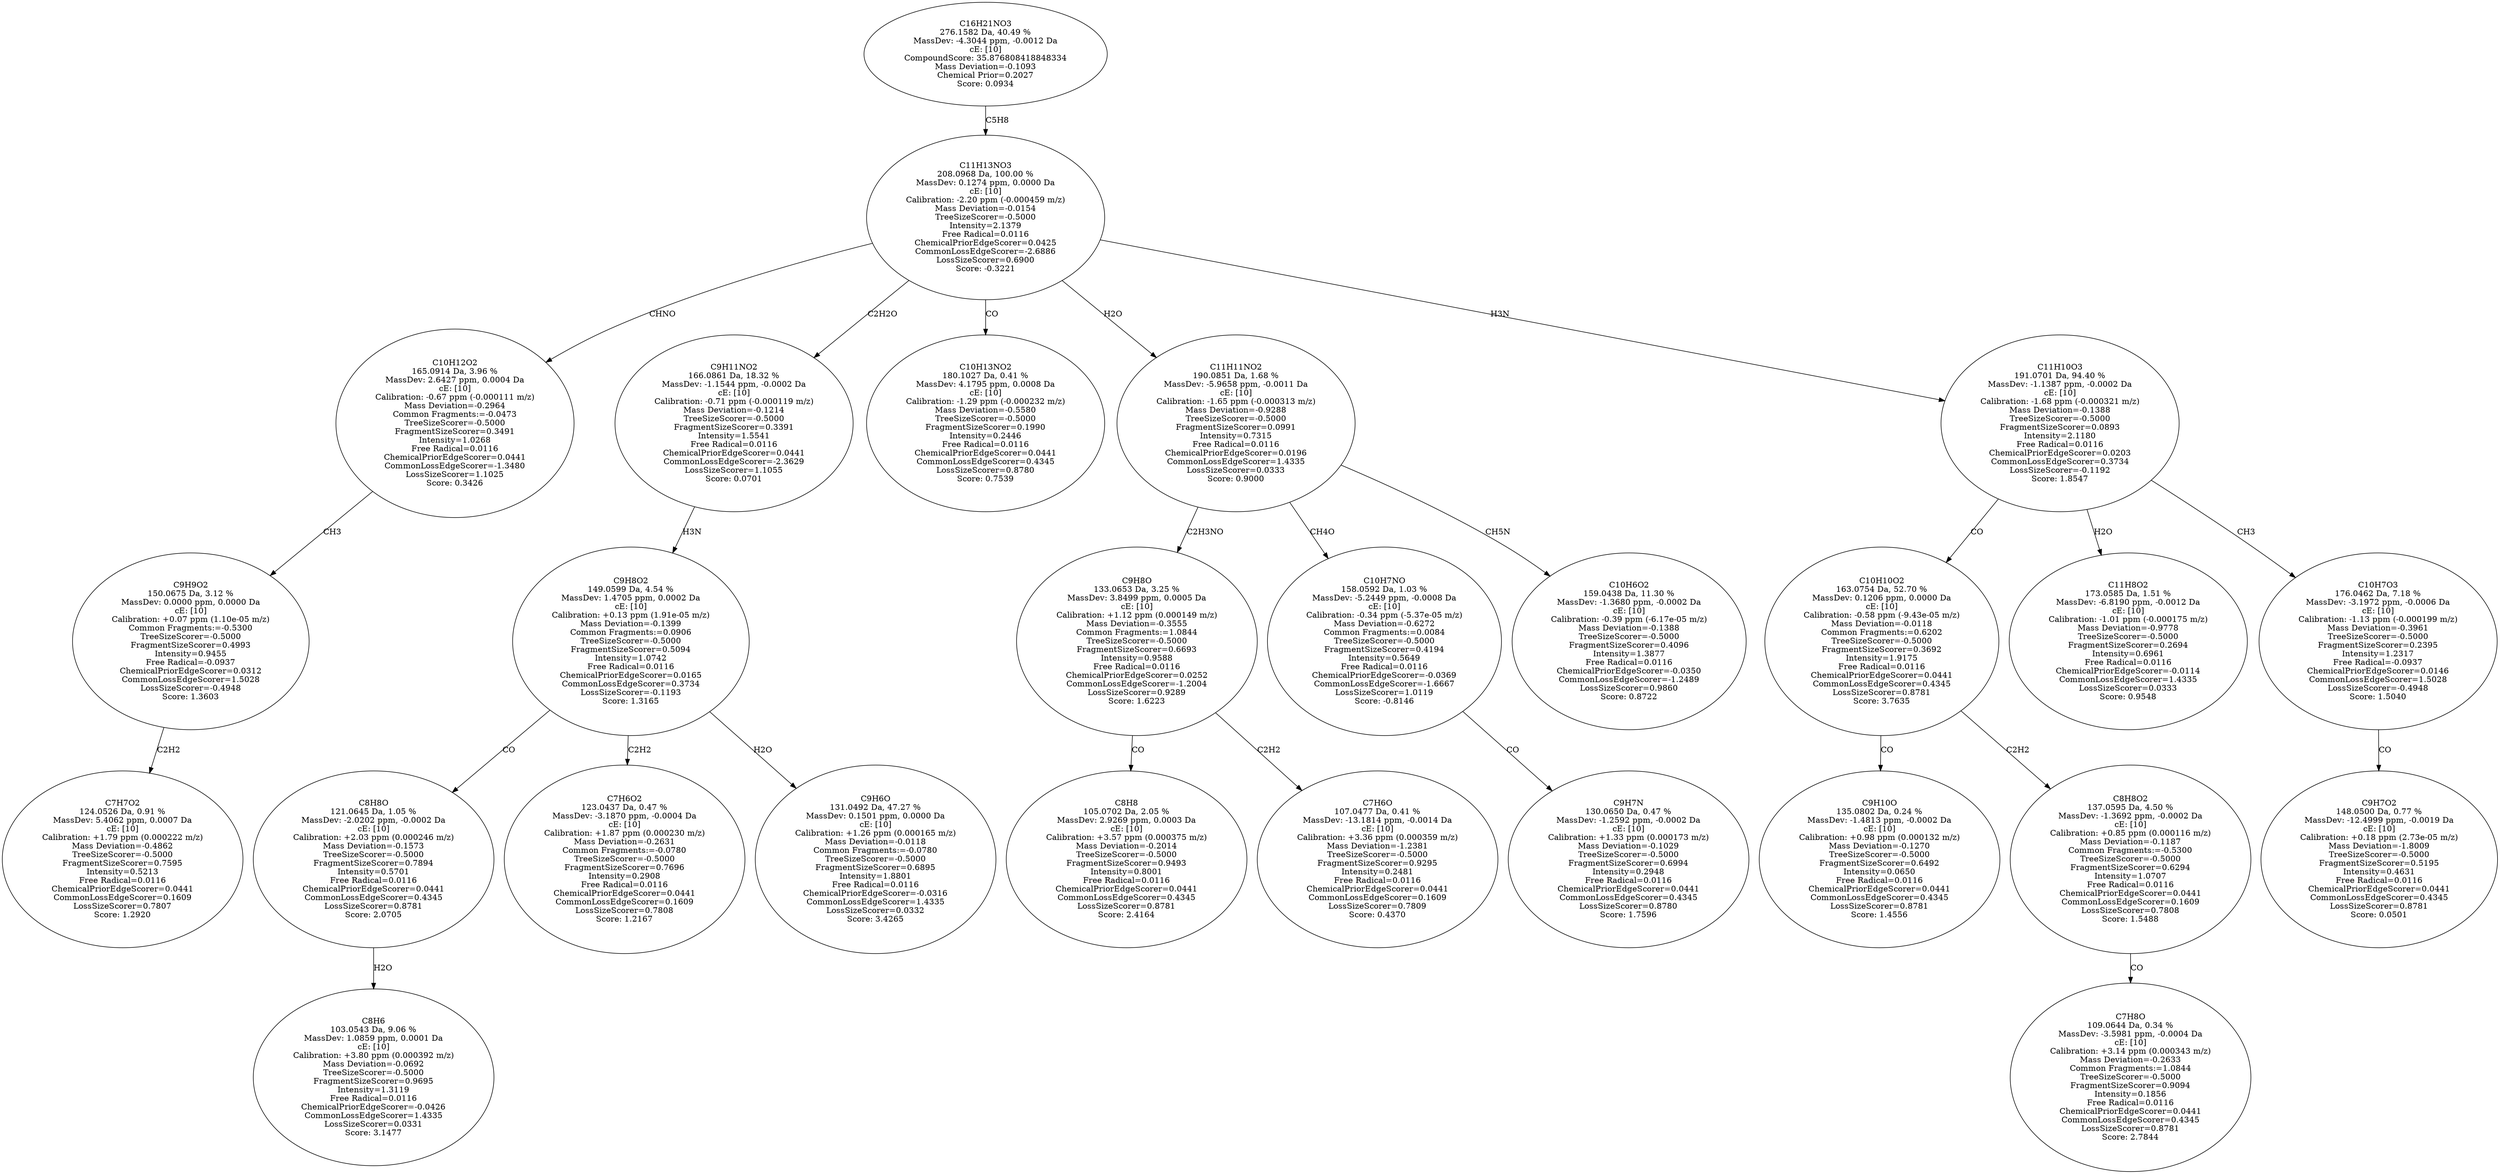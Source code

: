 strict digraph {
v1 [label="C7H7O2\n124.0526 Da, 0.91 %\nMassDev: 5.4062 ppm, 0.0007 Da\ncE: [10]\nCalibration: +1.79 ppm (0.000222 m/z)\nMass Deviation=-0.4862\nTreeSizeScorer=-0.5000\nFragmentSizeScorer=0.7595\nIntensity=0.5213\nFree Radical=0.0116\nChemicalPriorEdgeScorer=0.0441\nCommonLossEdgeScorer=0.1609\nLossSizeScorer=0.7807\nScore: 1.2920"];
v2 [label="C9H9O2\n150.0675 Da, 3.12 %\nMassDev: 0.0000 ppm, 0.0000 Da\ncE: [10]\nCalibration: +0.07 ppm (1.10e-05 m/z)\nCommon Fragments:=-0.5300\nTreeSizeScorer=-0.5000\nFragmentSizeScorer=0.4993\nIntensity=0.9455\nFree Radical=-0.0937\nChemicalPriorEdgeScorer=0.0312\nCommonLossEdgeScorer=1.5028\nLossSizeScorer=-0.4948\nScore: 1.3603"];
v3 [label="C10H12O2\n165.0914 Da, 3.96 %\nMassDev: 2.6427 ppm, 0.0004 Da\ncE: [10]\nCalibration: -0.67 ppm (-0.000111 m/z)\nMass Deviation=-0.2964\nCommon Fragments:=-0.0473\nTreeSizeScorer=-0.5000\nFragmentSizeScorer=0.3491\nIntensity=1.0268\nFree Radical=0.0116\nChemicalPriorEdgeScorer=0.0441\nCommonLossEdgeScorer=-1.3480\nLossSizeScorer=1.1025\nScore: 0.3426"];
v4 [label="C8H6\n103.0543 Da, 9.06 %\nMassDev: 1.0859 ppm, 0.0001 Da\ncE: [10]\nCalibration: +3.80 ppm (0.000392 m/z)\nMass Deviation=-0.0692\nTreeSizeScorer=-0.5000\nFragmentSizeScorer=0.9695\nIntensity=1.3119\nFree Radical=0.0116\nChemicalPriorEdgeScorer=-0.0426\nCommonLossEdgeScorer=1.4335\nLossSizeScorer=0.0331\nScore: 3.1477"];
v5 [label="C8H8O\n121.0645 Da, 1.05 %\nMassDev: -2.0202 ppm, -0.0002 Da\ncE: [10]\nCalibration: +2.03 ppm (0.000246 m/z)\nMass Deviation=-0.1573\nTreeSizeScorer=-0.5000\nFragmentSizeScorer=0.7894\nIntensity=0.5701\nFree Radical=0.0116\nChemicalPriorEdgeScorer=0.0441\nCommonLossEdgeScorer=0.4345\nLossSizeScorer=0.8781\nScore: 2.0705"];
v6 [label="C7H6O2\n123.0437 Da, 0.47 %\nMassDev: -3.1870 ppm, -0.0004 Da\ncE: [10]\nCalibration: +1.87 ppm (0.000230 m/z)\nMass Deviation=-0.2631\nCommon Fragments:=-0.0780\nTreeSizeScorer=-0.5000\nFragmentSizeScorer=0.7696\nIntensity=0.2908\nFree Radical=0.0116\nChemicalPriorEdgeScorer=0.0441\nCommonLossEdgeScorer=0.1609\nLossSizeScorer=0.7808\nScore: 1.2167"];
v7 [label="C9H6O\n131.0492 Da, 47.27 %\nMassDev: 0.1501 ppm, 0.0000 Da\ncE: [10]\nCalibration: +1.26 ppm (0.000165 m/z)\nMass Deviation=-0.0118\nCommon Fragments:=-0.0780\nTreeSizeScorer=-0.5000\nFragmentSizeScorer=0.6895\nIntensity=1.8801\nFree Radical=0.0116\nChemicalPriorEdgeScorer=-0.0316\nCommonLossEdgeScorer=1.4335\nLossSizeScorer=0.0332\nScore: 3.4265"];
v8 [label="C9H8O2\n149.0599 Da, 4.54 %\nMassDev: 1.4705 ppm, 0.0002 Da\ncE: [10]\nCalibration: +0.13 ppm (1.91e-05 m/z)\nMass Deviation=-0.1399\nCommon Fragments:=0.0906\nTreeSizeScorer=-0.5000\nFragmentSizeScorer=0.5094\nIntensity=1.0742\nFree Radical=0.0116\nChemicalPriorEdgeScorer=0.0165\nCommonLossEdgeScorer=0.3734\nLossSizeScorer=-0.1193\nScore: 1.3165"];
v9 [label="C9H11NO2\n166.0861 Da, 18.32 %\nMassDev: -1.1544 ppm, -0.0002 Da\ncE: [10]\nCalibration: -0.71 ppm (-0.000119 m/z)\nMass Deviation=-0.1214\nTreeSizeScorer=-0.5000\nFragmentSizeScorer=0.3391\nIntensity=1.5541\nFree Radical=0.0116\nChemicalPriorEdgeScorer=0.0441\nCommonLossEdgeScorer=-2.3629\nLossSizeScorer=1.1055\nScore: 0.0701"];
v10 [label="C10H13NO2\n180.1027 Da, 0.41 %\nMassDev: 4.1795 ppm, 0.0008 Da\ncE: [10]\nCalibration: -1.29 ppm (-0.000232 m/z)\nMass Deviation=-0.5580\nTreeSizeScorer=-0.5000\nFragmentSizeScorer=0.1990\nIntensity=0.2446\nFree Radical=0.0116\nChemicalPriorEdgeScorer=0.0441\nCommonLossEdgeScorer=0.4345\nLossSizeScorer=0.8780\nScore: 0.7539"];
v11 [label="C8H8\n105.0702 Da, 2.05 %\nMassDev: 2.9269 ppm, 0.0003 Da\ncE: [10]\nCalibration: +3.57 ppm (0.000375 m/z)\nMass Deviation=-0.2014\nTreeSizeScorer=-0.5000\nFragmentSizeScorer=0.9493\nIntensity=0.8001\nFree Radical=0.0116\nChemicalPriorEdgeScorer=0.0441\nCommonLossEdgeScorer=0.4345\nLossSizeScorer=0.8781\nScore: 2.4164"];
v12 [label="C7H6O\n107.0477 Da, 0.41 %\nMassDev: -13.1814 ppm, -0.0014 Da\ncE: [10]\nCalibration: +3.36 ppm (0.000359 m/z)\nMass Deviation=-1.2381\nTreeSizeScorer=-0.5000\nFragmentSizeScorer=0.9295\nIntensity=0.2481\nFree Radical=0.0116\nChemicalPriorEdgeScorer=0.0441\nCommonLossEdgeScorer=0.1609\nLossSizeScorer=0.7809\nScore: 0.4370"];
v13 [label="C9H8O\n133.0653 Da, 3.25 %\nMassDev: 3.8499 ppm, 0.0005 Da\ncE: [10]\nCalibration: +1.12 ppm (0.000149 m/z)\nMass Deviation=-0.3555\nCommon Fragments:=1.0844\nTreeSizeScorer=-0.5000\nFragmentSizeScorer=0.6693\nIntensity=0.9588\nFree Radical=0.0116\nChemicalPriorEdgeScorer=0.0252\nCommonLossEdgeScorer=-1.2004\nLossSizeScorer=0.9289\nScore: 1.6223"];
v14 [label="C9H7N\n130.0650 Da, 0.47 %\nMassDev: -1.2592 ppm, -0.0002 Da\ncE: [10]\nCalibration: +1.33 ppm (0.000173 m/z)\nMass Deviation=-0.1029\nTreeSizeScorer=-0.5000\nFragmentSizeScorer=0.6994\nIntensity=0.2948\nFree Radical=0.0116\nChemicalPriorEdgeScorer=0.0441\nCommonLossEdgeScorer=0.4345\nLossSizeScorer=0.8780\nScore: 1.7596"];
v15 [label="C10H7NO\n158.0592 Da, 1.03 %\nMassDev: -5.2449 ppm, -0.0008 Da\ncE: [10]\nCalibration: -0.34 ppm (-5.37e-05 m/z)\nMass Deviation=-0.6272\nCommon Fragments:=0.0084\nTreeSizeScorer=-0.5000\nFragmentSizeScorer=0.4194\nIntensity=0.5649\nFree Radical=0.0116\nChemicalPriorEdgeScorer=-0.0369\nCommonLossEdgeScorer=-1.6667\nLossSizeScorer=1.0119\nScore: -0.8146"];
v16 [label="C10H6O2\n159.0438 Da, 11.30 %\nMassDev: -1.3680 ppm, -0.0002 Da\ncE: [10]\nCalibration: -0.39 ppm (-6.17e-05 m/z)\nMass Deviation=-0.1388\nTreeSizeScorer=-0.5000\nFragmentSizeScorer=0.4096\nIntensity=1.3877\nFree Radical=0.0116\nChemicalPriorEdgeScorer=-0.0350\nCommonLossEdgeScorer=-1.2489\nLossSizeScorer=0.9860\nScore: 0.8722"];
v17 [label="C11H11NO2\n190.0851 Da, 1.68 %\nMassDev: -5.9658 ppm, -0.0011 Da\ncE: [10]\nCalibration: -1.65 ppm (-0.000313 m/z)\nMass Deviation=-0.9288\nTreeSizeScorer=-0.5000\nFragmentSizeScorer=0.0991\nIntensity=0.7315\nFree Radical=0.0116\nChemicalPriorEdgeScorer=0.0196\nCommonLossEdgeScorer=1.4335\nLossSizeScorer=0.0333\nScore: 0.9000"];
v18 [label="C9H10O\n135.0802 Da, 0.24 %\nMassDev: -1.4813 ppm, -0.0002 Da\ncE: [10]\nCalibration: +0.98 ppm (0.000132 m/z)\nMass Deviation=-0.1270\nTreeSizeScorer=-0.5000\nFragmentSizeScorer=0.6492\nIntensity=0.0650\nFree Radical=0.0116\nChemicalPriorEdgeScorer=0.0441\nCommonLossEdgeScorer=0.4345\nLossSizeScorer=0.8781\nScore: 1.4556"];
v19 [label="C7H8O\n109.0644 Da, 0.34 %\nMassDev: -3.5981 ppm, -0.0004 Da\ncE: [10]\nCalibration: +3.14 ppm (0.000343 m/z)\nMass Deviation=-0.2633\nCommon Fragments:=1.0844\nTreeSizeScorer=-0.5000\nFragmentSizeScorer=0.9094\nIntensity=0.1856\nFree Radical=0.0116\nChemicalPriorEdgeScorer=0.0441\nCommonLossEdgeScorer=0.4345\nLossSizeScorer=0.8781\nScore: 2.7844"];
v20 [label="C8H8O2\n137.0595 Da, 4.50 %\nMassDev: -1.3692 ppm, -0.0002 Da\ncE: [10]\nCalibration: +0.85 ppm (0.000116 m/z)\nMass Deviation=-0.1187\nCommon Fragments:=-0.5300\nTreeSizeScorer=-0.5000\nFragmentSizeScorer=0.6294\nIntensity=1.0707\nFree Radical=0.0116\nChemicalPriorEdgeScorer=0.0441\nCommonLossEdgeScorer=0.1609\nLossSizeScorer=0.7808\nScore: 1.5488"];
v21 [label="C10H10O2\n163.0754 Da, 52.70 %\nMassDev: 0.1206 ppm, 0.0000 Da\ncE: [10]\nCalibration: -0.58 ppm (-9.43e-05 m/z)\nMass Deviation=-0.0118\nCommon Fragments:=0.6202\nTreeSizeScorer=-0.5000\nFragmentSizeScorer=0.3692\nIntensity=1.9175\nFree Radical=0.0116\nChemicalPriorEdgeScorer=0.0441\nCommonLossEdgeScorer=0.4345\nLossSizeScorer=0.8781\nScore: 3.7635"];
v22 [label="C11H8O2\n173.0585 Da, 1.51 %\nMassDev: -6.8190 ppm, -0.0012 Da\ncE: [10]\nCalibration: -1.01 ppm (-0.000175 m/z)\nMass Deviation=-0.9778\nTreeSizeScorer=-0.5000\nFragmentSizeScorer=0.2694\nIntensity=0.6961\nFree Radical=0.0116\nChemicalPriorEdgeScorer=-0.0114\nCommonLossEdgeScorer=1.4335\nLossSizeScorer=0.0333\nScore: 0.9548"];
v23 [label="C9H7O2\n148.0500 Da, 0.77 %\nMassDev: -12.4999 ppm, -0.0019 Da\ncE: [10]\nCalibration: +0.18 ppm (2.73e-05 m/z)\nMass Deviation=-1.8009\nTreeSizeScorer=-0.5000\nFragmentSizeScorer=0.5195\nIntensity=0.4631\nFree Radical=0.0116\nChemicalPriorEdgeScorer=0.0441\nCommonLossEdgeScorer=0.4345\nLossSizeScorer=0.8781\nScore: 0.0501"];
v24 [label="C10H7O3\n176.0462 Da, 7.18 %\nMassDev: -3.1972 ppm, -0.0006 Da\ncE: [10]\nCalibration: -1.13 ppm (-0.000199 m/z)\nMass Deviation=-0.3961\nTreeSizeScorer=-0.5000\nFragmentSizeScorer=0.2395\nIntensity=1.2317\nFree Radical=-0.0937\nChemicalPriorEdgeScorer=0.0146\nCommonLossEdgeScorer=1.5028\nLossSizeScorer=-0.4948\nScore: 1.5040"];
v25 [label="C11H10O3\n191.0701 Da, 94.40 %\nMassDev: -1.1387 ppm, -0.0002 Da\ncE: [10]\nCalibration: -1.68 ppm (-0.000321 m/z)\nMass Deviation=-0.1388\nTreeSizeScorer=-0.5000\nFragmentSizeScorer=0.0893\nIntensity=2.1180\nFree Radical=0.0116\nChemicalPriorEdgeScorer=0.0203\nCommonLossEdgeScorer=0.3734\nLossSizeScorer=-0.1192\nScore: 1.8547"];
v26 [label="C11H13NO3\n208.0968 Da, 100.00 %\nMassDev: 0.1274 ppm, 0.0000 Da\ncE: [10]\nCalibration: -2.20 ppm (-0.000459 m/z)\nMass Deviation=-0.0154\nTreeSizeScorer=-0.5000\nIntensity=2.1379\nFree Radical=0.0116\nChemicalPriorEdgeScorer=0.0425\nCommonLossEdgeScorer=-2.6886\nLossSizeScorer=0.6900\nScore: -0.3221"];
v27 [label="C16H21NO3\n276.1582 Da, 40.49 %\nMassDev: -4.3044 ppm, -0.0012 Da\ncE: [10]\nCompoundScore: 35.876808418848334\nMass Deviation=-0.1093\nChemical Prior=0.2027\nScore: 0.0934"];
v2 -> v1 [label="C2H2"];
v3 -> v2 [label="CH3"];
v26 -> v3 [label="CHNO"];
v5 -> v4 [label="H2O"];
v8 -> v5 [label="CO"];
v8 -> v6 [label="C2H2"];
v8 -> v7 [label="H2O"];
v9 -> v8 [label="H3N"];
v26 -> v9 [label="C2H2O"];
v26 -> v10 [label="CO"];
v13 -> v11 [label="CO"];
v13 -> v12 [label="C2H2"];
v17 -> v13 [label="C2H3NO"];
v15 -> v14 [label="CO"];
v17 -> v15 [label="CH4O"];
v17 -> v16 [label="CH5N"];
v26 -> v17 [label="H2O"];
v21 -> v18 [label="CO"];
v20 -> v19 [label="CO"];
v21 -> v20 [label="C2H2"];
v25 -> v21 [label="CO"];
v25 -> v22 [label="H2O"];
v24 -> v23 [label="CO"];
v25 -> v24 [label="CH3"];
v26 -> v25 [label="H3N"];
v27 -> v26 [label="C5H8"];
}